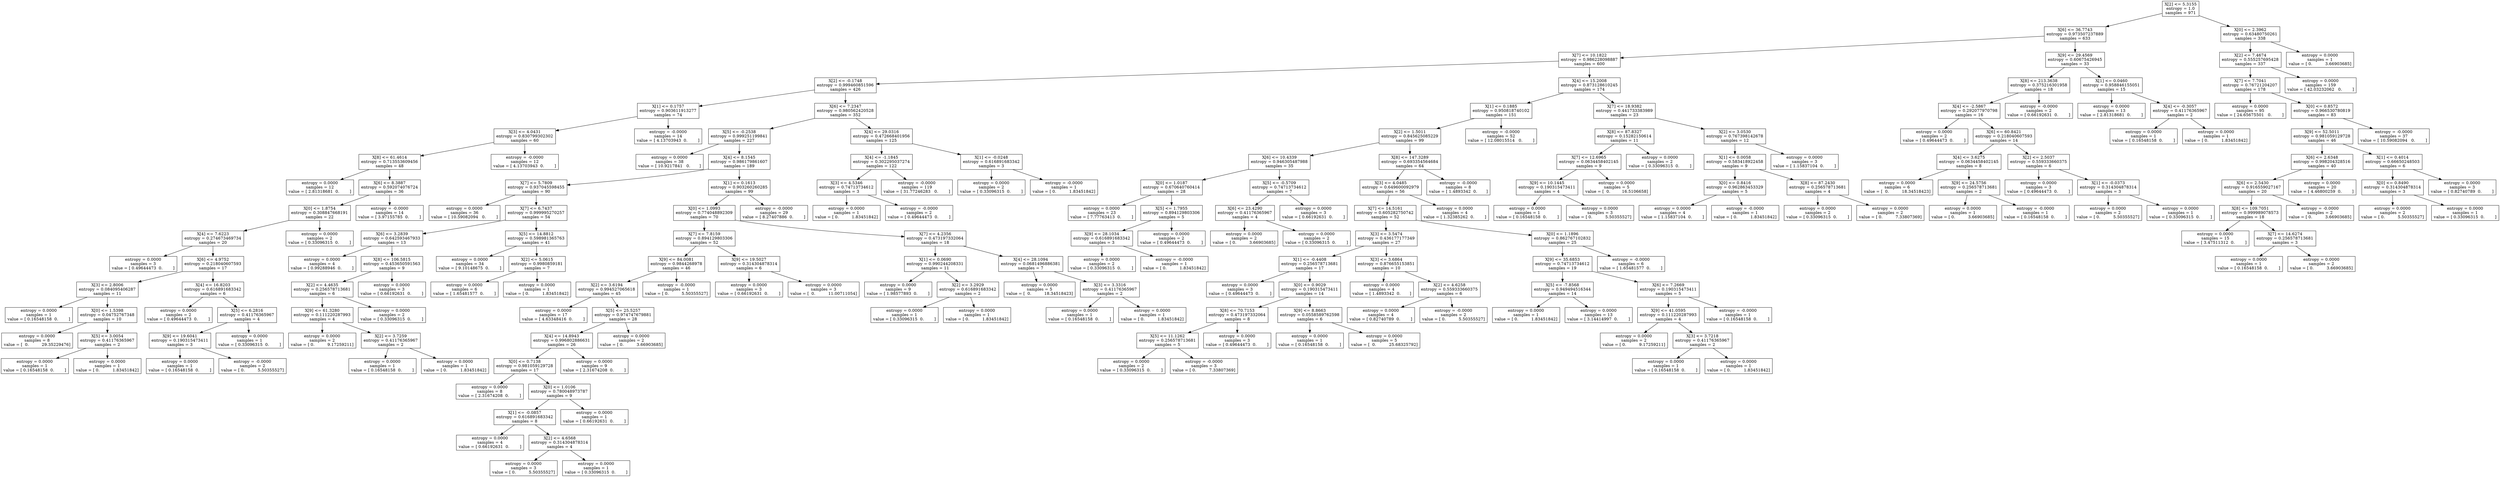 digraph Tree {
0 [label="X[2] <= 5.3155\nentropy = 1.0\nsamples = 971", shape="box"] ;
1 [label="X[6] <= 36.7743\nentropy = 0.973507237889\nsamples = 633", shape="box"] ;
0 -> 1 ;
2 [label="X[7] <= 10.1822\nentropy = 0.986228098887\nsamples = 600", shape="box"] ;
1 -> 2 ;
3 [label="X[2] <= -0.1748\nentropy = 0.999460851596\nsamples = 426", shape="box"] ;
2 -> 3 ;
4 [label="X[1] <= 0.1757\nentropy = 0.903611913277\nsamples = 74", shape="box"] ;
3 -> 4 ;
5 [label="X[3] <= 4.0431\nentropy = 0.830799302302\nsamples = 60", shape="box"] ;
4 -> 5 ;
6 [label="X[8] <= 61.4614\nentropy = 0.713553609456\nsamples = 48", shape="box"] ;
5 -> 6 ;
7 [label="entropy = 0.0000\nsamples = 12\nvalue = [ 2.81318681  0.        ]", shape="box"] ;
6 -> 7 ;
8 [label="X[6] <= 8.3887\nentropy = 0.592074076724\nsamples = 36", shape="box"] ;
6 -> 8 ;
9 [label="X[0] <= 1.8754\nentropy = 0.308847668191\nsamples = 22", shape="box"] ;
8 -> 9 ;
10 [label="X[4] <= 7.6223\nentropy = 0.274673469734\nsamples = 20", shape="box"] ;
9 -> 10 ;
11 [label="entropy = 0.0000\nsamples = 3\nvalue = [ 0.49644473  0.        ]", shape="box"] ;
10 -> 11 ;
12 [label="X[6] <= 4.9752\nentropy = 0.218040607593\nsamples = 17", shape="box"] ;
10 -> 12 ;
13 [label="X[3] <= 2.8006\nentropy = 0.084095406287\nsamples = 11", shape="box"] ;
12 -> 13 ;
14 [label="entropy = 0.0000\nsamples = 1\nvalue = [ 0.16548158  0.        ]", shape="box"] ;
13 -> 14 ;
15 [label="X[0] <= 1.5398\nentropy = 0.04752767348\nsamples = 10", shape="box"] ;
13 -> 15 ;
16 [label="entropy = 0.0000\nsamples = 8\nvalue = [  0.          29.35229476]", shape="box"] ;
15 -> 16 ;
17 [label="X[5] <= 3.0054\nentropy = 0.41176365967\nsamples = 2", shape="box"] ;
15 -> 17 ;
18 [label="entropy = 0.0000\nsamples = 1\nvalue = [ 0.16548158  0.        ]", shape="box"] ;
17 -> 18 ;
19 [label="entropy = 0.0000\nsamples = 1\nvalue = [ 0.          1.83451842]", shape="box"] ;
17 -> 19 ;
20 [label="X[4] <= 16.8203\nentropy = 0.616891683342\nsamples = 6", shape="box"] ;
12 -> 20 ;
21 [label="entropy = 0.0000\nsamples = 2\nvalue = [ 0.49644473  0.        ]", shape="box"] ;
20 -> 21 ;
22 [label="X[5] <= 6.2816\nentropy = 0.41176365967\nsamples = 4", shape="box"] ;
20 -> 22 ;
23 [label="X[9] <= 19.6041\nentropy = 0.190315473411\nsamples = 3", shape="box"] ;
22 -> 23 ;
24 [label="entropy = 0.0000\nsamples = 1\nvalue = [ 0.16548158  0.        ]", shape="box"] ;
23 -> 24 ;
25 [label="entropy = -0.0000\nsamples = 2\nvalue = [ 0.          5.50355527]", shape="box"] ;
23 -> 25 ;
26 [label="entropy = 0.0000\nsamples = 1\nvalue = [ 0.33096315  0.        ]", shape="box"] ;
22 -> 26 ;
27 [label="entropy = 0.0000\nsamples = 2\nvalue = [ 0.33096315  0.        ]", shape="box"] ;
9 -> 27 ;
28 [label="entropy = -0.0000\nsamples = 14\nvalue = [ 3.97155785  0.        ]", shape="box"] ;
8 -> 28 ;
29 [label="entropy = -0.0000\nsamples = 12\nvalue = [ 4.13703943  0.        ]", shape="box"] ;
5 -> 29 ;
30 [label="entropy = -0.0000\nsamples = 14\nvalue = [ 4.13703943  0.        ]", shape="box"] ;
4 -> 30 ;
31 [label="X[6] <= 7.2347\nentropy = 0.980562420528\nsamples = 352", shape="box"] ;
3 -> 31 ;
32 [label="X[5] <= -0.2538\nentropy = 0.999251199841\nsamples = 227", shape="box"] ;
31 -> 32 ;
33 [label="entropy = 0.0000\nsamples = 38\nvalue = [ 10.9217841   0.       ]", shape="box"] ;
32 -> 33 ;
34 [label="X[4] <= 8.1545\nentropy = 0.986179861607\nsamples = 189", shape="box"] ;
32 -> 34 ;
35 [label="X[7] <= 5.7809\nentropy = 0.937045598455\nsamples = 90", shape="box"] ;
34 -> 35 ;
36 [label="entropy = 0.0000\nsamples = 36\nvalue = [ 10.59082094   0.        ]", shape="box"] ;
35 -> 36 ;
37 [label="X[7] <= 6.7437\nentropy = 0.999995270257\nsamples = 54", shape="box"] ;
35 -> 37 ;
38 [label="X[6] <= 3.2839\nentropy = 0.642593467933\nsamples = 13", shape="box"] ;
37 -> 38 ;
39 [label="entropy = 0.0000\nsamples = 4\nvalue = [ 0.99288946  0.        ]", shape="box"] ;
38 -> 39 ;
40 [label="X[8] <= 106.5815\nentropy = 0.453650591563\nsamples = 9", shape="box"] ;
38 -> 40 ;
41 [label="X[2] <= 4.4635\nentropy = 0.256578713681\nsamples = 6", shape="box"] ;
40 -> 41 ;
42 [label="X[9] <= 61.3280\nentropy = 0.111220287993\nsamples = 4", shape="box"] ;
41 -> 42 ;
43 [label="entropy = 0.0000\nsamples = 2\nvalue = [ 0.          9.17259211]", shape="box"] ;
42 -> 43 ;
44 [label="X[2] <= 3.7259\nentropy = 0.41176365967\nsamples = 2", shape="box"] ;
42 -> 44 ;
45 [label="entropy = 0.0000\nsamples = 1\nvalue = [ 0.16548158  0.        ]", shape="box"] ;
44 -> 45 ;
46 [label="entropy = 0.0000\nsamples = 1\nvalue = [ 0.          1.83451842]", shape="box"] ;
44 -> 46 ;
47 [label="entropy = 0.0000\nsamples = 2\nvalue = [ 0.33096315  0.        ]", shape="box"] ;
41 -> 47 ;
48 [label="entropy = 0.0000\nsamples = 3\nvalue = [ 0.66192631  0.        ]", shape="box"] ;
40 -> 48 ;
49 [label="X[5] <= 14.8812\nentropy = 0.598981365763\nsamples = 41", shape="box"] ;
37 -> 49 ;
50 [label="entropy = 0.0000\nsamples = 34\nvalue = [ 9.10148675  0.        ]", shape="box"] ;
49 -> 50 ;
51 [label="X[2] <= 5.0615\nentropy = 0.9980859181\nsamples = 7", shape="box"] ;
49 -> 51 ;
52 [label="entropy = 0.0000\nsamples = 6\nvalue = [ 1.65481577  0.        ]", shape="box"] ;
51 -> 52 ;
53 [label="entropy = 0.0000\nsamples = 1\nvalue = [ 0.          1.83451842]", shape="box"] ;
51 -> 53 ;
54 [label="X[1] <= 0.1613\nentropy = 0.903260260285\nsamples = 99", shape="box"] ;
34 -> 54 ;
55 [label="X[0] <= 1.0993\nentropy = 0.774048892309\nsamples = 70", shape="box"] ;
54 -> 55 ;
56 [label="X[7] <= 7.8159\nentropy = 0.894129803306\nsamples = 52", shape="box"] ;
55 -> 56 ;
57 [label="X[9] <= 84.0081\nentropy = 0.9844268978\nsamples = 46", shape="box"] ;
56 -> 57 ;
58 [label="X[2] <= 3.6194\nentropy = 0.994527065618\nsamples = 45", shape="box"] ;
57 -> 58 ;
59 [label="entropy = 0.0000\nsamples = 17\nvalue = [ 4.63348416  0.        ]", shape="box"] ;
58 -> 59 ;
60 [label="X[5] <= 25.5257\nentropy = 0.974747679881\nsamples = 28", shape="box"] ;
58 -> 60 ;
61 [label="X[4] <= 14.8943\nentropy = 0.996802886631\nsamples = 26", shape="box"] ;
60 -> 61 ;
62 [label="X[0] <= 0.7138\nentropy = 0.981059129728\nsamples = 17", shape="box"] ;
61 -> 62 ;
63 [label="entropy = 0.0000\nsamples = 8\nvalue = [ 2.31674208  0.        ]", shape="box"] ;
62 -> 63 ;
64 [label="X[0] <= 1.0106\nentropy = 0.780048973787\nsamples = 9", shape="box"] ;
62 -> 64 ;
65 [label="X[1] <= -0.0857\nentropy = 0.616891683342\nsamples = 8", shape="box"] ;
64 -> 65 ;
66 [label="entropy = 0.0000\nsamples = 4\nvalue = [ 0.66192631  0.        ]", shape="box"] ;
65 -> 66 ;
67 [label="X[2] <= 4.6568\nentropy = 0.314304878314\nsamples = 4", shape="box"] ;
65 -> 67 ;
68 [label="entropy = 0.0000\nsamples = 3\nvalue = [ 0.          5.50355527]", shape="box"] ;
67 -> 68 ;
69 [label="entropy = 0.0000\nsamples = 1\nvalue = [ 0.33096315  0.        ]", shape="box"] ;
67 -> 69 ;
70 [label="entropy = 0.0000\nsamples = 1\nvalue = [ 0.66192631  0.        ]", shape="box"] ;
64 -> 70 ;
71 [label="entropy = 0.0000\nsamples = 9\nvalue = [ 2.31674208  0.        ]", shape="box"] ;
61 -> 71 ;
72 [label="entropy = 0.0000\nsamples = 2\nvalue = [ 0.          3.66903685]", shape="box"] ;
60 -> 72 ;
73 [label="entropy = -0.0000\nsamples = 1\nvalue = [ 0.          5.50355527]", shape="box"] ;
57 -> 73 ;
74 [label="X[9] <= 19.5027\nentropy = 0.314304878314\nsamples = 6", shape="box"] ;
56 -> 74 ;
75 [label="entropy = 0.0000\nsamples = 3\nvalue = [ 0.66192631  0.        ]", shape="box"] ;
74 -> 75 ;
76 [label="entropy = 0.0000\nsamples = 3\nvalue = [  0.          11.00711054]", shape="box"] ;
74 -> 76 ;
77 [label="X[7] <= 4.2356\nentropy = 0.473197332064\nsamples = 18", shape="box"] ;
55 -> 77 ;
78 [label="X[1] <= 0.0690\nentropy = 0.990244208331\nsamples = 11", shape="box"] ;
77 -> 78 ;
79 [label="entropy = 0.0000\nsamples = 9\nvalue = [ 1.98577893  0.        ]", shape="box"] ;
78 -> 79 ;
80 [label="X[2] <= 3.2929\nentropy = 0.616891683342\nsamples = 2", shape="box"] ;
78 -> 80 ;
81 [label="entropy = 0.0000\nsamples = 1\nvalue = [ 0.33096315  0.        ]", shape="box"] ;
80 -> 81 ;
82 [label="entropy = 0.0000\nsamples = 1\nvalue = [ 0.          1.83451842]", shape="box"] ;
80 -> 82 ;
83 [label="X[4] <= 28.1094\nentropy = 0.0681496886381\nsamples = 7", shape="box"] ;
77 -> 83 ;
84 [label="entropy = 0.0000\nsamples = 5\nvalue = [  0.          18.34518423]", shape="box"] ;
83 -> 84 ;
85 [label="X[3] <= 3.3316\nentropy = 0.41176365967\nsamples = 2", shape="box"] ;
83 -> 85 ;
86 [label="entropy = 0.0000\nsamples = 1\nvalue = [ 0.16548158  0.        ]", shape="box"] ;
85 -> 86 ;
87 [label="entropy = 0.0000\nsamples = 1\nvalue = [ 0.          1.83451842]", shape="box"] ;
85 -> 87 ;
88 [label="entropy = -0.0000\nsamples = 29\nvalue = [ 8.27407886  0.        ]", shape="box"] ;
54 -> 88 ;
89 [label="X[4] <= 29.0316\nentropy = 0.472668401956\nsamples = 125", shape="box"] ;
31 -> 89 ;
90 [label="X[4] <= -1.1845\nentropy = 0.302295037274\nsamples = 122", shape="box"] ;
89 -> 90 ;
91 [label="X[3] <= 4.5346\nentropy = 0.74713734612\nsamples = 3", shape="box"] ;
90 -> 91 ;
92 [label="entropy = 0.0000\nsamples = 1\nvalue = [ 0.          1.83451842]", shape="box"] ;
91 -> 92 ;
93 [label="entropy = -0.0000\nsamples = 2\nvalue = [ 0.49644473  0.        ]", shape="box"] ;
91 -> 93 ;
94 [label="entropy = -0.0000\nsamples = 119\nvalue = [ 31.77246283   0.        ]", shape="box"] ;
90 -> 94 ;
95 [label="X[1] <= -0.0248\nentropy = 0.616891683342\nsamples = 3", shape="box"] ;
89 -> 95 ;
96 [label="entropy = 0.0000\nsamples = 2\nvalue = [ 0.33096315  0.        ]", shape="box"] ;
95 -> 96 ;
97 [label="entropy = -0.0000\nsamples = 1\nvalue = [ 0.          1.83451842]", shape="box"] ;
95 -> 97 ;
98 [label="X[4] <= 15.2008\nentropy = 0.873128610245\nsamples = 174", shape="box"] ;
2 -> 98 ;
99 [label="X[1] <= 0.1885\nentropy = 0.950818740102\nsamples = 151", shape="box"] ;
98 -> 99 ;
100 [label="X[2] <= 1.5011\nentropy = 0.845625085229\nsamples = 99", shape="box"] ;
99 -> 100 ;
101 [label="X[6] <= 10.4339\nentropy = 0.946305487988\nsamples = 35", shape="box"] ;
100 -> 101 ;
102 [label="X[0] <= 1.0187\nentropy = 0.670640760414\nsamples = 28", shape="box"] ;
101 -> 102 ;
103 [label="entropy = 0.0000\nsamples = 23\nvalue = [ 7.77763413  0.        ]", shape="box"] ;
102 -> 103 ;
104 [label="X[5] <= 1.7955\nentropy = 0.894129803306\nsamples = 5", shape="box"] ;
102 -> 104 ;
105 [label="X[9] <= 28.1034\nentropy = 0.616891683342\nsamples = 3", shape="box"] ;
104 -> 105 ;
106 [label="entropy = 0.0000\nsamples = 2\nvalue = [ 0.33096315  0.        ]", shape="box"] ;
105 -> 106 ;
107 [label="entropy = -0.0000\nsamples = 1\nvalue = [ 0.          1.83451842]", shape="box"] ;
105 -> 107 ;
108 [label="entropy = 0.0000\nsamples = 2\nvalue = [ 0.49644473  0.        ]", shape="box"] ;
104 -> 108 ;
109 [label="X[5] <= -0.5709\nentropy = 0.74713734612\nsamples = 7", shape="box"] ;
101 -> 109 ;
110 [label="X[6] <= 23.4290\nentropy = 0.41176365967\nsamples = 4", shape="box"] ;
109 -> 110 ;
111 [label="entropy = 0.0000\nsamples = 2\nvalue = [ 0.          3.66903685]", shape="box"] ;
110 -> 111 ;
112 [label="entropy = 0.0000\nsamples = 2\nvalue = [ 0.33096315  0.        ]", shape="box"] ;
110 -> 112 ;
113 [label="entropy = 0.0000\nsamples = 3\nvalue = [ 0.66192631  0.        ]", shape="box"] ;
109 -> 113 ;
114 [label="X[8] <= 147.3289\nentropy = 0.693354564684\nsamples = 64", shape="box"] ;
100 -> 114 ;
115 [label="X[3] <= 4.0485\nentropy = 0.649600092979\nsamples = 56", shape="box"] ;
114 -> 115 ;
116 [label="X[7] <= 14.5161\nentropy = 0.605282750742\nsamples = 52", shape="box"] ;
115 -> 116 ;
117 [label="X[3] <= 3.5474\nentropy = 0.436177177349\nsamples = 27", shape="box"] ;
116 -> 117 ;
118 [label="X[1] <= -0.4408\nentropy = 0.256578713681\nsamples = 17", shape="box"] ;
117 -> 118 ;
119 [label="entropy = 0.0000\nsamples = 3\nvalue = [ 0.49644473  0.        ]", shape="box"] ;
118 -> 119 ;
120 [label="X[0] <= 0.9029\nentropy = 0.190315473411\nsamples = 14", shape="box"] ;
118 -> 120 ;
121 [label="X[8] <= 70.7153\nentropy = 0.473197332064\nsamples = 8", shape="box"] ;
120 -> 121 ;
122 [label="X[5] <= 11.1262\nentropy = 0.256578713681\nsamples = 5", shape="box"] ;
121 -> 122 ;
123 [label="entropy = 0.0000\nsamples = 2\nvalue = [ 0.33096315  0.        ]", shape="box"] ;
122 -> 123 ;
124 [label="entropy = -0.0000\nsamples = 3\nvalue = [ 0.          7.33807369]", shape="box"] ;
122 -> 124 ;
125 [label="entropy = 0.0000\nsamples = 3\nvalue = [ 0.49644473  0.        ]", shape="box"] ;
121 -> 125 ;
126 [label="X[9] <= 8.8663\nentropy = 0.0558589762598\nsamples = 6", shape="box"] ;
120 -> 126 ;
127 [label="entropy = 0.0000\nsamples = 1\nvalue = [ 0.16548158  0.        ]", shape="box"] ;
126 -> 127 ;
128 [label="entropy = 0.0000\nsamples = 5\nvalue = [  0.          25.68325792]", shape="box"] ;
126 -> 128 ;
129 [label="X[3] <= 3.6864\nentropy = 0.876655153851\nsamples = 10", shape="box"] ;
117 -> 129 ;
130 [label="entropy = 0.0000\nsamples = 4\nvalue = [ 1.4893342  0.       ]", shape="box"] ;
129 -> 130 ;
131 [label="X[2] <= 4.6258\nentropy = 0.559333660375\nsamples = 6", shape="box"] ;
129 -> 131 ;
132 [label="entropy = 0.0000\nsamples = 4\nvalue = [ 0.82740789  0.        ]", shape="box"] ;
131 -> 132 ;
133 [label="entropy = -0.0000\nsamples = 2\nvalue = [ 0.          5.50355527]", shape="box"] ;
131 -> 133 ;
134 [label="X[0] <= 1.1896\nentropy = 0.862767102832\nsamples = 25", shape="box"] ;
116 -> 134 ;
135 [label="X[9] <= 35.6853\nentropy = 0.74713734612\nsamples = 19", shape="box"] ;
134 -> 135 ;
136 [label="X[5] <= -7.8568\nentropy = 0.949494516344\nsamples = 14", shape="box"] ;
135 -> 136 ;
137 [label="entropy = 0.0000\nsamples = 1\nvalue = [ 0.          1.83451842]", shape="box"] ;
136 -> 137 ;
138 [label="entropy = 0.0000\nsamples = 13\nvalue = [ 3.14414997  0.        ]", shape="box"] ;
136 -> 138 ;
139 [label="X[6] <= 7.2669\nentropy = 0.190315473411\nsamples = 5", shape="box"] ;
135 -> 139 ;
140 [label="X[9] <= 41.0595\nentropy = 0.111220287993\nsamples = 4", shape="box"] ;
139 -> 140 ;
141 [label="entropy = 0.0000\nsamples = 2\nvalue = [ 0.          9.17259211]", shape="box"] ;
140 -> 141 ;
142 [label="X[3] <= 3.7218\nentropy = 0.41176365967\nsamples = 2", shape="box"] ;
140 -> 142 ;
143 [label="entropy = 0.0000\nsamples = 1\nvalue = [ 0.16548158  0.        ]", shape="box"] ;
142 -> 143 ;
144 [label="entropy = 0.0000\nsamples = 1\nvalue = [ 0.          1.83451842]", shape="box"] ;
142 -> 144 ;
145 [label="entropy = -0.0000\nsamples = 1\nvalue = [ 0.16548158  0.        ]", shape="box"] ;
139 -> 145 ;
146 [label="entropy = -0.0000\nsamples = 6\nvalue = [ 1.65481577  0.        ]", shape="box"] ;
134 -> 146 ;
147 [label="entropy = 0.0000\nsamples = 4\nvalue = [ 1.32385262  0.        ]", shape="box"] ;
115 -> 147 ;
148 [label="entropy = -0.0000\nsamples = 8\nvalue = [ 1.4893342  0.       ]", shape="box"] ;
114 -> 148 ;
149 [label="entropy = -0.0000\nsamples = 52\nvalue = [ 12.08015514   0.        ]", shape="box"] ;
99 -> 149 ;
150 [label="X[7] <= 18.9382\nentropy = 0.441733383989\nsamples = 23", shape="box"] ;
98 -> 150 ;
151 [label="X[8] <= 87.8327\nentropy = 0.15282150614\nsamples = 11", shape="box"] ;
150 -> 151 ;
152 [label="X[7] <= 12.6965\nentropy = 0.0634458402145\nsamples = 9", shape="box"] ;
151 -> 152 ;
153 [label="X[9] <= 10.1445\nentropy = 0.190315473411\nsamples = 4", shape="box"] ;
152 -> 153 ;
154 [label="entropy = 0.0000\nsamples = 1\nvalue = [ 0.16548158  0.        ]", shape="box"] ;
153 -> 154 ;
155 [label="entropy = 0.0000\nsamples = 3\nvalue = [ 0.          5.50355527]", shape="box"] ;
153 -> 155 ;
156 [label="entropy = 0.0000\nsamples = 5\nvalue = [  0.         16.5106658]", shape="box"] ;
152 -> 156 ;
157 [label="entropy = 0.0000\nsamples = 2\nvalue = [ 0.33096315  0.        ]", shape="box"] ;
151 -> 157 ;
158 [label="X[2] <= 3.0530\nentropy = 0.767398142678\nsamples = 12", shape="box"] ;
150 -> 158 ;
159 [label="X[1] <= 0.0058\nentropy = 0.583418922458\nsamples = 9", shape="box"] ;
158 -> 159 ;
160 [label="X[0] <= 0.8416\nentropy = 0.962863453329\nsamples = 5", shape="box"] ;
159 -> 160 ;
161 [label="entropy = 0.0000\nsamples = 4\nvalue = [ 1.15837104  0.        ]", shape="box"] ;
160 -> 161 ;
162 [label="entropy = -0.0000\nsamples = 1\nvalue = [ 0.          1.83451842]", shape="box"] ;
160 -> 162 ;
163 [label="X[8] <= 87.2430\nentropy = 0.256578713681\nsamples = 4", shape="box"] ;
159 -> 163 ;
164 [label="entropy = 0.0000\nsamples = 2\nvalue = [ 0.33096315  0.        ]", shape="box"] ;
163 -> 164 ;
165 [label="entropy = 0.0000\nsamples = 2\nvalue = [ 0.          7.33807369]", shape="box"] ;
163 -> 165 ;
166 [label="entropy = 0.0000\nsamples = 3\nvalue = [ 1.15837104  0.        ]", shape="box"] ;
158 -> 166 ;
167 [label="X[9] <= 29.4569\nentropy = 0.60675426945\nsamples = 33", shape="box"] ;
1 -> 167 ;
168 [label="X[8] <= 213.3638\nentropy = 0.375216301958\nsamples = 18", shape="box"] ;
167 -> 168 ;
169 [label="X[4] <= -2.5867\nentropy = 0.292077970798\nsamples = 16", shape="box"] ;
168 -> 169 ;
170 [label="entropy = 0.0000\nsamples = 2\nvalue = [ 0.49644473  0.        ]", shape="box"] ;
169 -> 170 ;
171 [label="X[6] <= 60.8421\nentropy = 0.218040607593\nsamples = 14", shape="box"] ;
169 -> 171 ;
172 [label="X[4] <= 3.6275\nentropy = 0.0634458402145\nsamples = 8", shape="box"] ;
171 -> 172 ;
173 [label="entropy = 0.0000\nsamples = 6\nvalue = [  0.          18.34518423]", shape="box"] ;
172 -> 173 ;
174 [label="X[9] <= 24.5756\nentropy = 0.256578713681\nsamples = 2", shape="box"] ;
172 -> 174 ;
175 [label="entropy = 0.0000\nsamples = 1\nvalue = [ 0.          3.66903685]", shape="box"] ;
174 -> 175 ;
176 [label="entropy = -0.0000\nsamples = 1\nvalue = [ 0.16548158  0.        ]", shape="box"] ;
174 -> 176 ;
177 [label="X[2] <= 2.5037\nentropy = 0.559333660375\nsamples = 6", shape="box"] ;
171 -> 177 ;
178 [label="entropy = 0.0000\nsamples = 3\nvalue = [ 0.49644473  0.        ]", shape="box"] ;
177 -> 178 ;
179 [label="X[1] <= -0.0373\nentropy = 0.314304878314\nsamples = 3", shape="box"] ;
177 -> 179 ;
180 [label="entropy = 0.0000\nsamples = 2\nvalue = [ 0.          5.50355527]", shape="box"] ;
179 -> 180 ;
181 [label="entropy = 0.0000\nsamples = 1\nvalue = [ 0.33096315  0.        ]", shape="box"] ;
179 -> 181 ;
182 [label="entropy = -0.0000\nsamples = 2\nvalue = [ 0.66192631  0.        ]", shape="box"] ;
168 -> 182 ;
183 [label="X[1] <= 0.0460\nentropy = 0.958846155051\nsamples = 15", shape="box"] ;
167 -> 183 ;
184 [label="entropy = 0.0000\nsamples = 13\nvalue = [ 2.81318681  0.        ]", shape="box"] ;
183 -> 184 ;
185 [label="X[4] <= -0.3057\nentropy = 0.41176365967\nsamples = 2", shape="box"] ;
183 -> 185 ;
186 [label="entropy = 0.0000\nsamples = 1\nvalue = [ 0.16548158  0.        ]", shape="box"] ;
185 -> 186 ;
187 [label="entropy = 0.0000\nsamples = 1\nvalue = [ 0.          1.83451842]", shape="box"] ;
185 -> 187 ;
188 [label="X[0] <= 2.3962\nentropy = 0.63480750261\nsamples = 338", shape="box"] ;
0 -> 188 ;
189 [label="X[2] <= 7.4674\nentropy = 0.555257695428\nsamples = 337", shape="box"] ;
188 -> 189 ;
190 [label="X[7] <= 7.7041\nentropy = 0.76721204207\nsamples = 178", shape="box"] ;
189 -> 190 ;
191 [label="entropy = 0.0000\nsamples = 95\nvalue = [ 24.65675501   0.        ]", shape="box"] ;
190 -> 191 ;
192 [label="X[0] <= 0.8572\nentropy = 0.966530780819\nsamples = 83", shape="box"] ;
190 -> 192 ;
193 [label="X[9] <= 52.5011\nentropy = 0.981059129728\nsamples = 46", shape="box"] ;
192 -> 193 ;
194 [label="X[6] <= 2.6348\nentropy = 0.998204328516\nsamples = 40", shape="box"] ;
193 -> 194 ;
195 [label="X[6] <= 2.5430\nentropy = 0.916559027167\nsamples = 20", shape="box"] ;
194 -> 195 ;
196 [label="X[8] <= 109.7051\nentropy = 0.999989078573\nsamples = 18", shape="box"] ;
195 -> 196 ;
197 [label="entropy = 0.0000\nsamples = 15\nvalue = [ 3.47511312  0.        ]", shape="box"] ;
196 -> 197 ;
198 [label="X[7] <= 14.6274\nentropy = 0.256578713681\nsamples = 3", shape="box"] ;
196 -> 198 ;
199 [label="entropy = 0.0000\nsamples = 1\nvalue = [ 0.16548158  0.        ]", shape="box"] ;
198 -> 199 ;
200 [label="entropy = 0.0000\nsamples = 2\nvalue = [ 0.          3.66903685]", shape="box"] ;
198 -> 200 ;
201 [label="entropy = -0.0000\nsamples = 2\nvalue = [ 0.          3.66903685]", shape="box"] ;
195 -> 201 ;
202 [label="entropy = 0.0000\nsamples = 20\nvalue = [ 4.46800259  0.        ]", shape="box"] ;
194 -> 202 ;
203 [label="X[1] <= 0.4014\nentropy = 0.66650248503\nsamples = 6", shape="box"] ;
193 -> 203 ;
204 [label="X[0] <= 0.8490\nentropy = 0.314304878314\nsamples = 3", shape="box"] ;
203 -> 204 ;
205 [label="entropy = 0.0000\nsamples = 2\nvalue = [ 0.          5.50355527]", shape="box"] ;
204 -> 205 ;
206 [label="entropy = 0.0000\nsamples = 1\nvalue = [ 0.33096315  0.        ]", shape="box"] ;
204 -> 206 ;
207 [label="entropy = 0.0000\nsamples = 3\nvalue = [ 0.82740789  0.        ]", shape="box"] ;
203 -> 207 ;
208 [label="entropy = -0.0000\nsamples = 37\nvalue = [ 10.59082094   0.        ]", shape="box"] ;
192 -> 208 ;
209 [label="entropy = 0.0000\nsamples = 159\nvalue = [ 42.03232062   0.        ]", shape="box"] ;
189 -> 209 ;
210 [label="entropy = 0.0000\nsamples = 1\nvalue = [ 0.          3.66903685]", shape="box"] ;
188 -> 210 ;
}